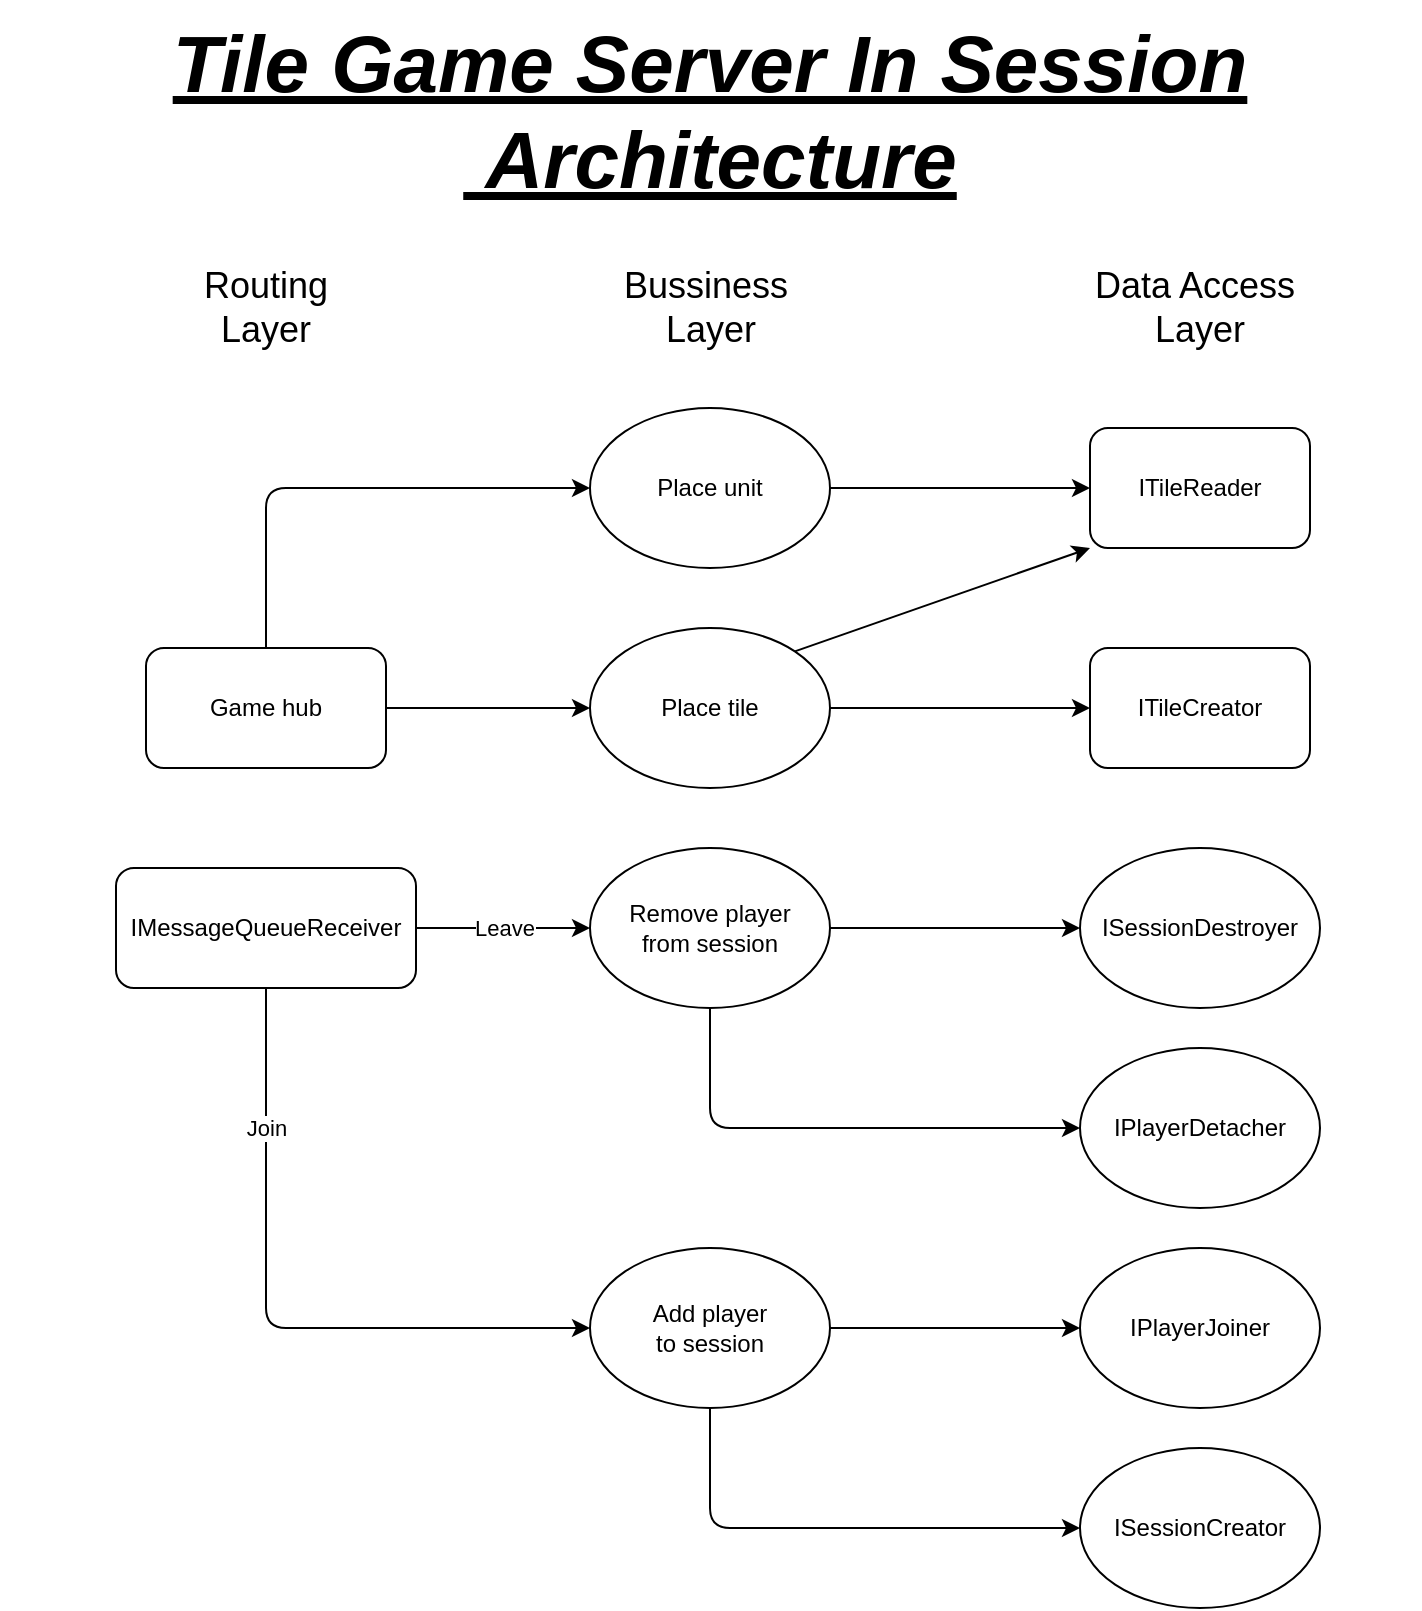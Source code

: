 <mxfile version="14.5.1" type="device"><diagram id="zs68d7hvvTR-MqtRcNAH" name="Page-1"><mxGraphModel dx="1550" dy="895" grid="1" gridSize="10" guides="1" tooltips="1" connect="1" arrows="1" fold="1" page="1" pageScale="1" pageWidth="827" pageHeight="1169" math="0" shadow="0"><root><mxCell id="0"/><mxCell id="1" parent="0"/><mxCell id="up3Yxn6hH0Z83xCeS7lL-11" value="" style="edgeStyle=orthogonalEdgeStyle;rounded=0;orthogonalLoop=1;jettySize=auto;html=1;" parent="1" source="57feNAYNzXfSAhMgYncy-18" target="57feNAYNzXfSAhMgYncy-40" edge="1"><mxGeometry relative="1" as="geometry"/></mxCell><mxCell id="57feNAYNzXfSAhMgYncy-18" value="Game hub" style="rounded=1;whiteSpace=wrap;html=1;" parent="1" vertex="1"><mxGeometry x="132" y="334" width="120" height="60" as="geometry"/></mxCell><mxCell id="57feNAYNzXfSAhMgYncy-19" value="" style="endArrow=classic;html=1;shadow=0;align=center;edgeStyle=elbowEdgeStyle;exitX=0.5;exitY=0;exitDx=0;exitDy=0;entryX=0;entryY=0.5;entryDx=0;entryDy=0;" parent="1" source="57feNAYNzXfSAhMgYncy-18" target="57feNAYNzXfSAhMgYncy-39" edge="1"><mxGeometry width="50" height="50" relative="1" as="geometry"><mxPoint x="202" y="314" as="sourcePoint"/><mxPoint x="72" y="294" as="targetPoint"/><Array as="points"><mxPoint x="192" y="314"/></Array></mxGeometry></mxCell><mxCell id="57feNAYNzXfSAhMgYncy-30" value="Tile Game Server In Session&lt;br&gt;&amp;nbsp;Architecture" style="text;html=1;strokeColor=none;fillColor=none;align=center;verticalAlign=middle;whiteSpace=wrap;rounded=0;fontStyle=7;horizontal=1;fontSize=40;" parent="1" vertex="1"><mxGeometry x="59" y="10" width="710" height="110" as="geometry"/></mxCell><mxCell id="dlx57jkUwv7GFwQPDQxi-11" value="" style="edgeStyle=orthogonalEdgeStyle;rounded=0;orthogonalLoop=1;jettySize=auto;html=1;" parent="1" source="57feNAYNzXfSAhMgYncy-39" target="dlx57jkUwv7GFwQPDQxi-4" edge="1"><mxGeometry relative="1" as="geometry"/></mxCell><mxCell id="57feNAYNzXfSAhMgYncy-39" value="Place unit" style="ellipse;whiteSpace=wrap;html=1;fontSize=12;align=center;verticalAlign=middle;" parent="1" vertex="1"><mxGeometry x="354" y="214" width="120" height="80" as="geometry"/></mxCell><mxCell id="dlx57jkUwv7GFwQPDQxi-15" value="" style="edgeStyle=orthogonalEdgeStyle;rounded=0;orthogonalLoop=1;jettySize=auto;html=1;" parent="1" source="57feNAYNzXfSAhMgYncy-40" target="dlx57jkUwv7GFwQPDQxi-14" edge="1"><mxGeometry relative="1" as="geometry"/></mxCell><mxCell id="57feNAYNzXfSAhMgYncy-40" value="Place tile" style="ellipse;whiteSpace=wrap;html=1;fontSize=12;align=center;verticalAlign=middle;" parent="1" vertex="1"><mxGeometry x="354" y="324" width="120" height="80" as="geometry"/></mxCell><mxCell id="YDsrvAvlM_w_qQH1EyTT-2" value="&lt;font style=&quot;font-size: 18px&quot;&gt;Data Access&amp;nbsp;&lt;br&gt;Layer&lt;/font&gt;" style="text;html=1;strokeColor=none;fillColor=none;align=center;verticalAlign=middle;whiteSpace=wrap;rounded=0;" parent="1" vertex="1"><mxGeometry x="599" y="154" width="120" height="20" as="geometry"/></mxCell><mxCell id="YDsrvAvlM_w_qQH1EyTT-3" value="&lt;font style=&quot;font-size: 18px&quot;&gt;Bussiness&amp;nbsp;&lt;br&gt;Layer&lt;/font&gt;" style="text;html=1;strokeColor=none;fillColor=none;align=center;verticalAlign=middle;whiteSpace=wrap;rounded=0;" parent="1" vertex="1"><mxGeometry x="351.5" y="154" width="125" height="20" as="geometry"/></mxCell><mxCell id="YDsrvAvlM_w_qQH1EyTT-5" value="&lt;font style=&quot;font-size: 18px&quot;&gt;Routing&lt;br&gt;Layer&lt;/font&gt;" style="text;html=1;strokeColor=none;fillColor=none;align=center;verticalAlign=middle;whiteSpace=wrap;rounded=0;" parent="1" vertex="1"><mxGeometry x="132" y="154" width="120" height="20" as="geometry"/></mxCell><mxCell id="up3Yxn6hH0Z83xCeS7lL-4" value="Leave" style="edgeStyle=orthogonalEdgeStyle;rounded=0;orthogonalLoop=1;jettySize=auto;html=1;" parent="1" source="up3Yxn6hH0Z83xCeS7lL-1" target="up3Yxn6hH0Z83xCeS7lL-2" edge="1"><mxGeometry relative="1" as="geometry"/></mxCell><mxCell id="up3Yxn6hH0Z83xCeS7lL-1" value="IMessageQueueReceiver" style="rounded=1;whiteSpace=wrap;html=1;" parent="1" vertex="1"><mxGeometry x="117" y="444" width="150" height="60" as="geometry"/></mxCell><mxCell id="up3Yxn6hH0Z83xCeS7lL-6" value="" style="edgeStyle=orthogonalEdgeStyle;rounded=0;orthogonalLoop=1;jettySize=auto;html=1;" parent="1" source="up3Yxn6hH0Z83xCeS7lL-2" target="up3Yxn6hH0Z83xCeS7lL-5" edge="1"><mxGeometry relative="1" as="geometry"/></mxCell><mxCell id="up3Yxn6hH0Z83xCeS7lL-2" value="Remove player &lt;br&gt;from session" style="ellipse;whiteSpace=wrap;html=1;fontSize=12;align=center;verticalAlign=middle;" parent="1" vertex="1"><mxGeometry x="354" y="434" width="120" height="80" as="geometry"/></mxCell><mxCell id="up3Yxn6hH0Z83xCeS7lL-5" value="ISessionDestroyer" style="ellipse;whiteSpace=wrap;html=1;fontSize=12;align=center;verticalAlign=middle;" parent="1" vertex="1"><mxGeometry x="599" y="434" width="120" height="80" as="geometry"/></mxCell><mxCell id="up3Yxn6hH0Z83xCeS7lL-18" value="" style="endArrow=classic;html=1;shadow=0;align=center;edgeStyle=elbowEdgeStyle;exitX=0.5;exitY=1;exitDx=0;exitDy=0;entryX=0;entryY=0.5;entryDx=0;entryDy=0;" parent="1" source="up3Yxn6hH0Z83xCeS7lL-2" target="up3Yxn6hH0Z83xCeS7lL-19" edge="1"><mxGeometry width="50" height="50" relative="1" as="geometry"><mxPoint x="409.0" y="524" as="sourcePoint"/><mxPoint x="524" y="584" as="targetPoint"/><Array as="points"><mxPoint x="414" y="534"/><mxPoint x="414" y="584"/><mxPoint x="374" y="614"/><mxPoint x="404" y="684"/></Array></mxGeometry></mxCell><mxCell id="up3Yxn6hH0Z83xCeS7lL-19" value="IPlayerDetacher" style="ellipse;whiteSpace=wrap;html=1;fontSize=12;align=center;verticalAlign=middle;" parent="1" vertex="1"><mxGeometry x="599" y="534" width="120" height="80" as="geometry"/></mxCell><mxCell id="dlx57jkUwv7GFwQPDQxi-4" value="ITileReader" style="rounded=1;whiteSpace=wrap;html=1;" parent="1" vertex="1"><mxGeometry x="604" y="224" width="110" height="60" as="geometry"/></mxCell><mxCell id="dlx57jkUwv7GFwQPDQxi-13" value="" style="endArrow=classic;html=1;entryX=0;entryY=1;entryDx=0;entryDy=0;exitX=1;exitY=0;exitDx=0;exitDy=0;" parent="1" source="57feNAYNzXfSAhMgYncy-40" target="dlx57jkUwv7GFwQPDQxi-4" edge="1"><mxGeometry width="50" height="50" relative="1" as="geometry"><mxPoint x="467" y="344" as="sourcePoint"/><mxPoint x="517" y="294" as="targetPoint"/></mxGeometry></mxCell><mxCell id="dlx57jkUwv7GFwQPDQxi-14" value="ITileCreator" style="rounded=1;whiteSpace=wrap;html=1;" parent="1" vertex="1"><mxGeometry x="604" y="334" width="110" height="60" as="geometry"/></mxCell><mxCell id="lRoTx2lE8cgdESBvoSqb-4" value="" style="edgeStyle=orthogonalEdgeStyle;rounded=0;orthogonalLoop=1;jettySize=auto;html=1;" edge="1" parent="1" source="lRoTx2lE8cgdESBvoSqb-1" target="lRoTx2lE8cgdESBvoSqb-3"><mxGeometry relative="1" as="geometry"/></mxCell><mxCell id="lRoTx2lE8cgdESBvoSqb-1" value="Add player &lt;br&gt;to session" style="ellipse;whiteSpace=wrap;html=1;fontSize=12;align=center;verticalAlign=middle;" vertex="1" parent="1"><mxGeometry x="354" y="634" width="120" height="80" as="geometry"/></mxCell><mxCell id="lRoTx2lE8cgdESBvoSqb-2" value="Join" style="endArrow=classic;html=1;shadow=0;align=center;edgeStyle=elbowEdgeStyle;exitX=0.5;exitY=1;exitDx=0;exitDy=0;entryX=0;entryY=0.5;entryDx=0;entryDy=0;" edge="1" parent="1" source="up3Yxn6hH0Z83xCeS7lL-1" target="lRoTx2lE8cgdESBvoSqb-1"><mxGeometry x="-0.578" width="50" height="50" relative="1" as="geometry"><mxPoint x="217" y="534.0" as="sourcePoint"/><mxPoint x="332.0" y="594" as="targetPoint"/><Array as="points"><mxPoint x="192" y="554"/><mxPoint x="234" y="534"/><mxPoint x="217" y="554"/><mxPoint x="217" y="604"/><mxPoint x="177" y="634"/><mxPoint x="207" y="704"/></Array><mxPoint as="offset"/></mxGeometry></mxCell><mxCell id="lRoTx2lE8cgdESBvoSqb-3" value="IPlayerJoiner" style="ellipse;whiteSpace=wrap;html=1;fontSize=12;align=center;verticalAlign=middle;" vertex="1" parent="1"><mxGeometry x="599" y="634" width="120" height="80" as="geometry"/></mxCell><mxCell id="lRoTx2lE8cgdESBvoSqb-5" value="" style="endArrow=classic;html=1;shadow=0;align=center;edgeStyle=elbowEdgeStyle;exitX=0.5;exitY=1;exitDx=0;exitDy=0;entryX=0;entryY=0.5;entryDx=0;entryDy=0;" edge="1" parent="1" target="lRoTx2lE8cgdESBvoSqb-6" source="lRoTx2lE8cgdESBvoSqb-1"><mxGeometry width="50" height="50" relative="1" as="geometry"><mxPoint x="414" y="734" as="sourcePoint"/><mxPoint x="529" y="794" as="targetPoint"/><Array as="points"><mxPoint x="414" y="784"/><mxPoint x="419" y="794"/><mxPoint x="379" y="824"/><mxPoint x="409" y="894"/></Array></mxGeometry></mxCell><mxCell id="lRoTx2lE8cgdESBvoSqb-6" value="ISessionCreator" style="ellipse;whiteSpace=wrap;html=1;fontSize=12;align=center;verticalAlign=middle;" vertex="1" parent="1"><mxGeometry x="599" y="734" width="120" height="80" as="geometry"/></mxCell></root></mxGraphModel></diagram></mxfile>